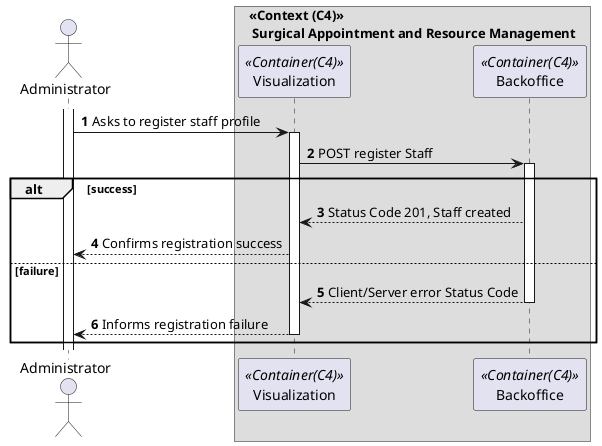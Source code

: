 @startuml
'https://plantuml.com/sequence-diagram

autonumber

actor "Administrator" as admin


box "<<Context (C4)>>\n Surgical Appointment and Resource Management"
participant Visualization as ui <<Container(C4)>>
participant Backoffice as bo <<Container(C4)>>


activate admin

admin -> ui : Asks to register staff profile

activate ui

ui -> bo : POST register Staff 

activate bo

alt success

bo --> ui : Status Code 201, Staff created

ui --> admin : Confirms registration success

else failure

bo --> ui:  Client/Server error Status Code

deactivate bo

ui --> admin: Informs registration failure

deactivate ui

end


@enduml